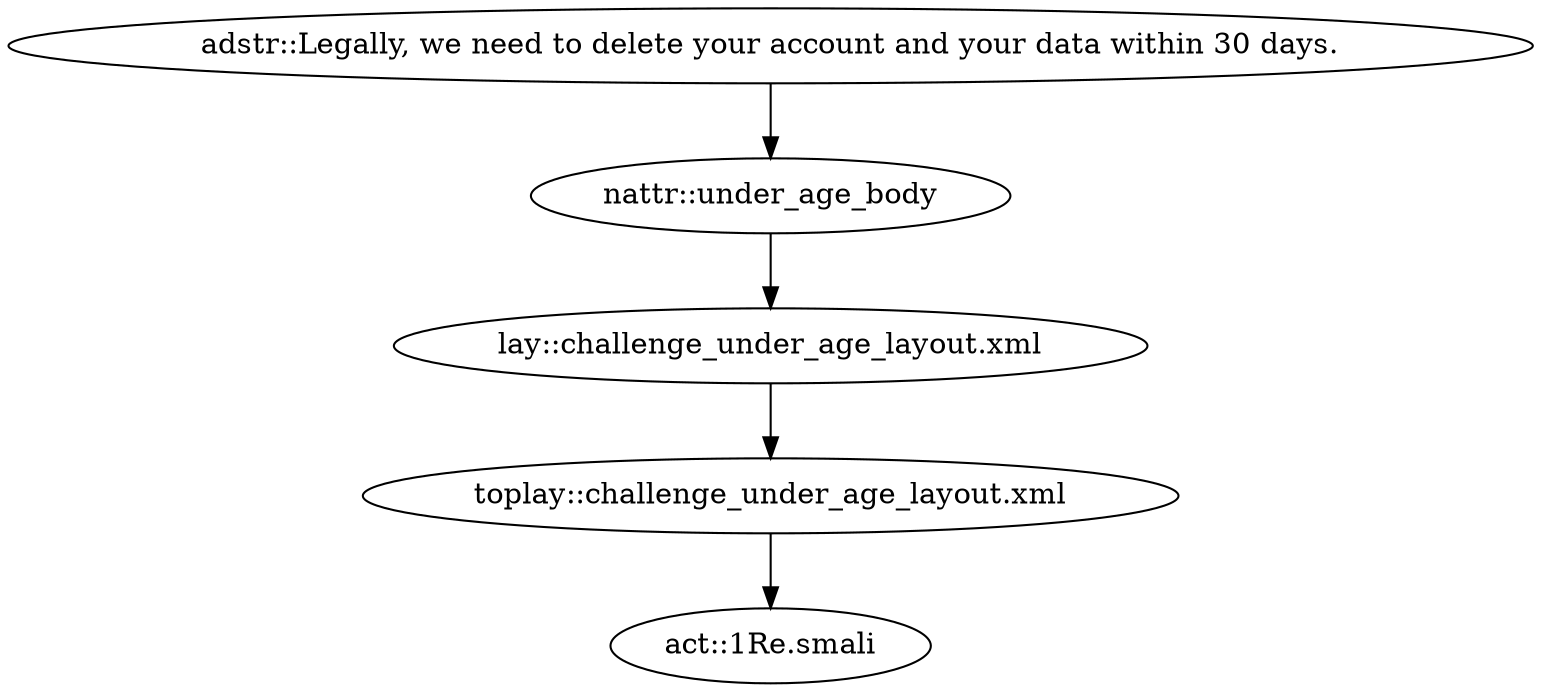 digraph G {
"adstr::Legally, we need to delete your account and your data within 30 days." -> "nattr::under_age_body"
"nattr::under_age_body" -> "lay::challenge_under_age_layout.xml"
"lay::challenge_under_age_layout.xml" -> "toplay::challenge_under_age_layout.xml"
"toplay::challenge_under_age_layout.xml" -> "act::1Re.smali"
}
